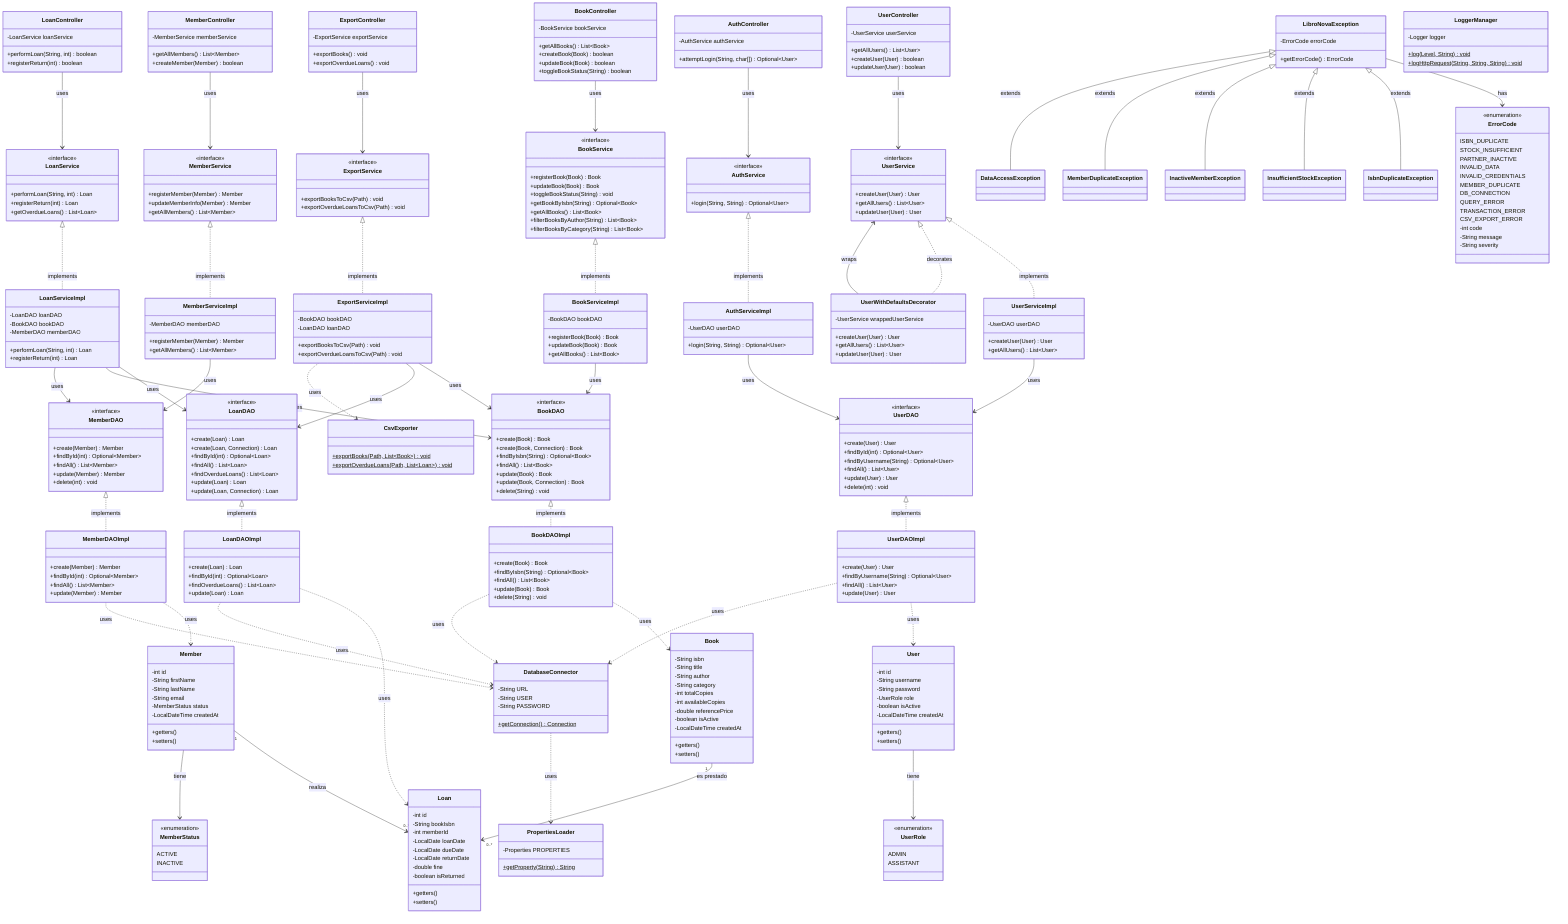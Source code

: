 %% DIAGRAMA DE CLASES - MODELO DE DOMINIO
classDiagram
    class Book {
        -String isbn
        -String title
        -String author
        -String category
        -int totalCopies
        -int availableCopies
        -double referencePrice
        -boolean isActive
        -LocalDateTime createdAt
        +getters()
        +setters()
    }

    class Member {
        -int id
        -String firstName
        -String lastName
        -String email
        -MemberStatus status
        -LocalDateTime createdAt
        +getters()
        +setters()
    }

    class User {
        -int id
        -String username
        -String password
        -UserRole role
        -boolean isActive
        -LocalDateTime createdAt
        +getters()
        +setters()
    }

    class Loan {
        -int id
        -String bookIsbn
        -int memberId
        -LocalDate loanDate
        -LocalDate dueDate
        -LocalDate returnDate
        -double fine
        -boolean isReturned
        +getters()
        +setters()
    }

    class MemberStatus {
        <<enumeration>>
        ACTIVE
        INACTIVE
    }

    class UserRole {
        <<enumeration>>
        ADMIN
        ASSISTANT
    }

    %% Relaciones del Modelo
    Member "1" --> "0..*" Loan : realiza
    Book "1" --> "0..*" Loan : es prestado
    Member --> MemberStatus : tiene
    User --> UserRole : tiene

    %% CAPA DAO
    class BookDAO {
        <<interface>>
        +create(Book) Book
        +create(Book, Connection) Book
        +findByIsbn(String) Optional~Book~
        +findAll() List~Book~
        +update(Book) Book
        +update(Book, Connection) Book
        +delete(String) void
    }

    class MemberDAO {
        <<interface>>
        +create(Member) Member
        +findById(int) Optional~Member~
        +findAll() List~Member~
        +update(Member) Member
        +delete(int) void
    }

    class UserDAO {
        <<interface>>
        +create(User) User
        +findById(int) Optional~User~
        +findByUsername(String) Optional~User~
        +findAll() List~User~
        +update(User) User
        +delete(int) void
    }

    class LoanDAO {
        <<interface>>
        +create(Loan) Loan
        +create(Loan, Connection) Loan
        +findById(int) Optional~Loan~
        +findAll() List~Loan~
        +findOverdueLoans() List~Loan~
        +update(Loan) Loan
        +update(Loan, Connection) Loan
    }

    class BookDAOImpl {
        +create(Book) Book
        +findByIsbn(String) Optional~Book~
        +findAll() List~Book~
        +update(Book) Book
        +delete(String) void
    }

    class MemberDAOImpl {
        +create(Member) Member
        +findById(int) Optional~Member~
        +findAll() List~Member~
        +update(Member) Member
    }

    class UserDAOImpl {
        +create(User) User
        +findByUsername(String) Optional~User~
        +findAll() List~User~
        +update(User) User
    }

    class LoanDAOImpl {
        +create(Loan) Loan
        +findById(int) Optional~Loan~
        +findOverdueLoans() List~Loan~
        +update(Loan) Loan
    }

    %% Relaciones DAO
    BookDAO <|.. BookDAOImpl : implements
    MemberDAO <|.. MemberDAOImpl : implements
    UserDAO <|.. UserDAOImpl : implements
    LoanDAO <|.. LoanDAOImpl : implements

    BookDAOImpl ..> Book : uses
    MemberDAOImpl ..> Member : uses
    UserDAOImpl ..> User : uses
    LoanDAOImpl ..> Loan : uses

    %% CAPA SERVICE
    class BookService {
        <<interface>>
        +registerBook(Book) Book
        +updateBook(Book) Book
        +toggleBookStatus(String) void
        +getBookByIsbn(String) Optional~Book~
        +getAllBooks() List~Book~
        +filterBooksByAuthor(String) List~Book~
        +filterBooksByCategory(String) List~Book~
    }

    class MemberService {
        <<interface>>
        +registerMember(Member) Member
        +updateMemberInfo(Member) Member
        +getAllMembers() List~Member~
    }

    class UserService {
        <<interface>>
        +createUser(User) User
        +getAllUsers() List~User~
        +updateUser(User) User
    }

    class LoanService {
        <<interface>>
        +performLoan(String, int) Loan
        +registerReturn(int) Loan
        +getOverdueLoans() List~Loan~
    }

    class AuthService {
        <<interface>>
        +login(String, String) Optional~User~
    }

    class ExportService {
        <<interface>>
        +exportBooksToCsv(Path) void
        +exportOverdueLoansToCsv(Path) void
    }

    class BookServiceImpl {
        -BookDAO bookDAO
        +registerBook(Book) Book
        +updateBook(Book) Book
        +getAllBooks() List~Book~
    }

    class MemberServiceImpl {
        -MemberDAO memberDAO
        +registerMember(Member) Member
        +getAllMembers() List~Member~
    }

    class UserServiceImpl {
        -UserDAO userDAO
        +createUser(User) User
        +getAllUsers() List~User~
    }

    class LoanServiceImpl {
        -LoanDAO loanDAO
        -BookDAO bookDAO
        -MemberDAO memberDAO
        +performLoan(String, int) Loan
        +registerReturn(int) Loan
    }

    class AuthServiceImpl {
        -UserDAO userDAO
        +login(String, String) Optional~User~
    }

    class ExportServiceImpl {
        -BookDAO bookDAO
        -LoanDAO loanDAO
        +exportBooksToCsv(Path) void
        +exportOverdueLoansToCsv(Path) void
    }

    class UserWithDefaultsDecorator {
        -UserService wrappedUserService
        +createUser(User) User
        +getAllUsers() List~User~
        +updateUser(User) User
    }

    %% Relaciones Service
    BookService <|.. BookServiceImpl : implements
    MemberService <|.. MemberServiceImpl : implements
    UserService <|.. UserServiceImpl : implements
    LoanService <|.. LoanServiceImpl : implements
    AuthService <|.. AuthServiceImpl : implements
    ExportService <|.. ExportServiceImpl : implements
    UserService <|.. UserWithDefaultsDecorator : decorates

    BookServiceImpl --> BookDAO : uses
    MemberServiceImpl --> MemberDAO : uses
    UserServiceImpl --> UserDAO : uses
    LoanServiceImpl --> LoanDAO : uses
    LoanServiceImpl --> BookDAO : uses
    LoanServiceImpl --> MemberDAO : uses
    AuthServiceImpl --> UserDAO : uses
    ExportServiceImpl --> BookDAO : uses
    ExportServiceImpl --> LoanDAO : uses
    UserWithDefaultsDecorator --> UserService : wraps

    %% EXCEPCIONES
    class LibroNovaException {
        -ErrorCode errorCode
        +getErrorCode() ErrorCode
    }

    class ErrorCode {
        <<enumeration>>
        ISBN_DUPLICATE
        STOCK_INSUFFICIENT
        PARTNER_INACTIVE
        INVALID_DATA
        INVALID_CREDENTIALS
        MEMBER_DUPLICATE
        DB_CONNECTION
        QUERY_ERROR
        TRANSACTION_ERROR
        CSV_EXPORT_ERROR
        -int code
        -String message
        -String severity
    }

    class IsbnDuplicateException {
    }

    class InsufficientStockException {
    }

    class InactiveMemberException {
    }

    class MemberDuplicateException {
    }

    class DataAccessException {
    }

    LibroNovaException --> ErrorCode : has
    LibroNovaException <|-- IsbnDuplicateException : extends
    LibroNovaException <|-- InsufficientStockException : extends
    LibroNovaException <|-- InactiveMemberException : extends
    LibroNovaException <|-- MemberDuplicateException : extends
    LibroNovaException <|-- DataAccessException : extends

    %% CAPA CONTROLLER
    class BookController {
        -BookService bookService
        +getAllBooks() List~Book~
        +createBook(Book) boolean
        +updateBook(Book) boolean
        +toggleBookStatus(String) boolean
    }

    class MemberController {
        -MemberService memberService
        +getAllMembers() List~Member~
        +createMember(Member) boolean
    }

    class UserController {
        -UserService userService
        +getAllUsers() List~User~
        +createUser(User) boolean
        +updateUser(User) boolean
    }

    class LoanController {
        -LoanService loanService
        +performLoan(String, int) boolean
        +registerReturn(int) boolean
    }

    class AuthController {
        -AuthService authService
        +attemptLogin(String, char[]) Optional~User~
    }

    class ExportController {
        -ExportService exportService
        +exportBooks() void
        +exportOverdueLoans() void
    }

    BookController --> BookService : uses
    MemberController --> MemberService : uses
    UserController --> UserService : uses
    LoanController --> LoanService : uses
    AuthController --> AuthService : uses
    ExportController --> ExportService : uses

    %% UTILIDADES
    class DatabaseConnector {
        -String URL
        -String USER
        -String PASSWORD
        +getConnection()$ Connection
    }

    class LoggerManager {
        -Logger logger
        +log(Level, String)$ void
        +logHttpRequest(String, String, String)$ void
    }

    class PropertiesLoader {
        -Properties PROPERTIES
        +getProperty(String)$ String
    }

    class CsvExporter {
        +exportBooks(Path, List~Book~)$ void
        +exportOverdueLoans(Path, List~Loan~)$ void
    }

    BookDAOImpl ..> DatabaseConnector : uses
    MemberDAOImpl ..> DatabaseConnector : uses
    UserDAOImpl ..> DatabaseConnector : uses
    LoanDAOImpl ..> DatabaseConnector : uses
    
    DatabaseConnector ..> PropertiesLoader : uses
    ExportServiceImpl ..> CsvExporter : uses